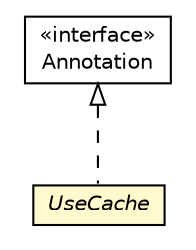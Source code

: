 #!/usr/local/bin/dot
#
# Class diagram 
# Generated by UMLGraph version 5.4 (http://www.umlgraph.org/)
#

digraph G {
	edge [fontname="Helvetica",fontsize=10,labelfontname="Helvetica",labelfontsize=10];
	node [fontname="Helvetica",fontsize=10,shape=plaintext];
	nodesep=0.25;
	ranksep=0.5;
	// hu.sch.kfc.client.cache.UseCache
	c9656 [label=<<table title="hu.sch.kfc.client.cache.UseCache" border="0" cellborder="1" cellspacing="0" cellpadding="2" port="p" bgcolor="lemonChiffon" href="./UseCache.html">
		<tr><td><table border="0" cellspacing="0" cellpadding="1">
<tr><td align="center" balign="center"><font face="Helvetica-Oblique"> UseCache </font></td></tr>
		</table></td></tr>
		</table>>, URL="./UseCache.html", fontname="Helvetica", fontcolor="black", fontsize=10.0];
	//hu.sch.kfc.client.cache.UseCache implements java.lang.annotation.Annotation
	c9684:p -> c9656:p [dir=back,arrowtail=empty,style=dashed];
	// java.lang.annotation.Annotation
	c9684 [label=<<table title="java.lang.annotation.Annotation" border="0" cellborder="1" cellspacing="0" cellpadding="2" port="p" href="http://java.sun.com/javase/6/docs/api/java/lang/annotation/Annotation.html">
		<tr><td><table border="0" cellspacing="0" cellpadding="1">
<tr><td align="center" balign="center"> &#171;interface&#187; </td></tr>
<tr><td align="center" balign="center"> Annotation </td></tr>
		</table></td></tr>
		</table>>, URL="http://java.sun.com/javase/6/docs/api/java/lang/annotation/Annotation.html", fontname="Helvetica", fontcolor="black", fontsize=10.0];
}

